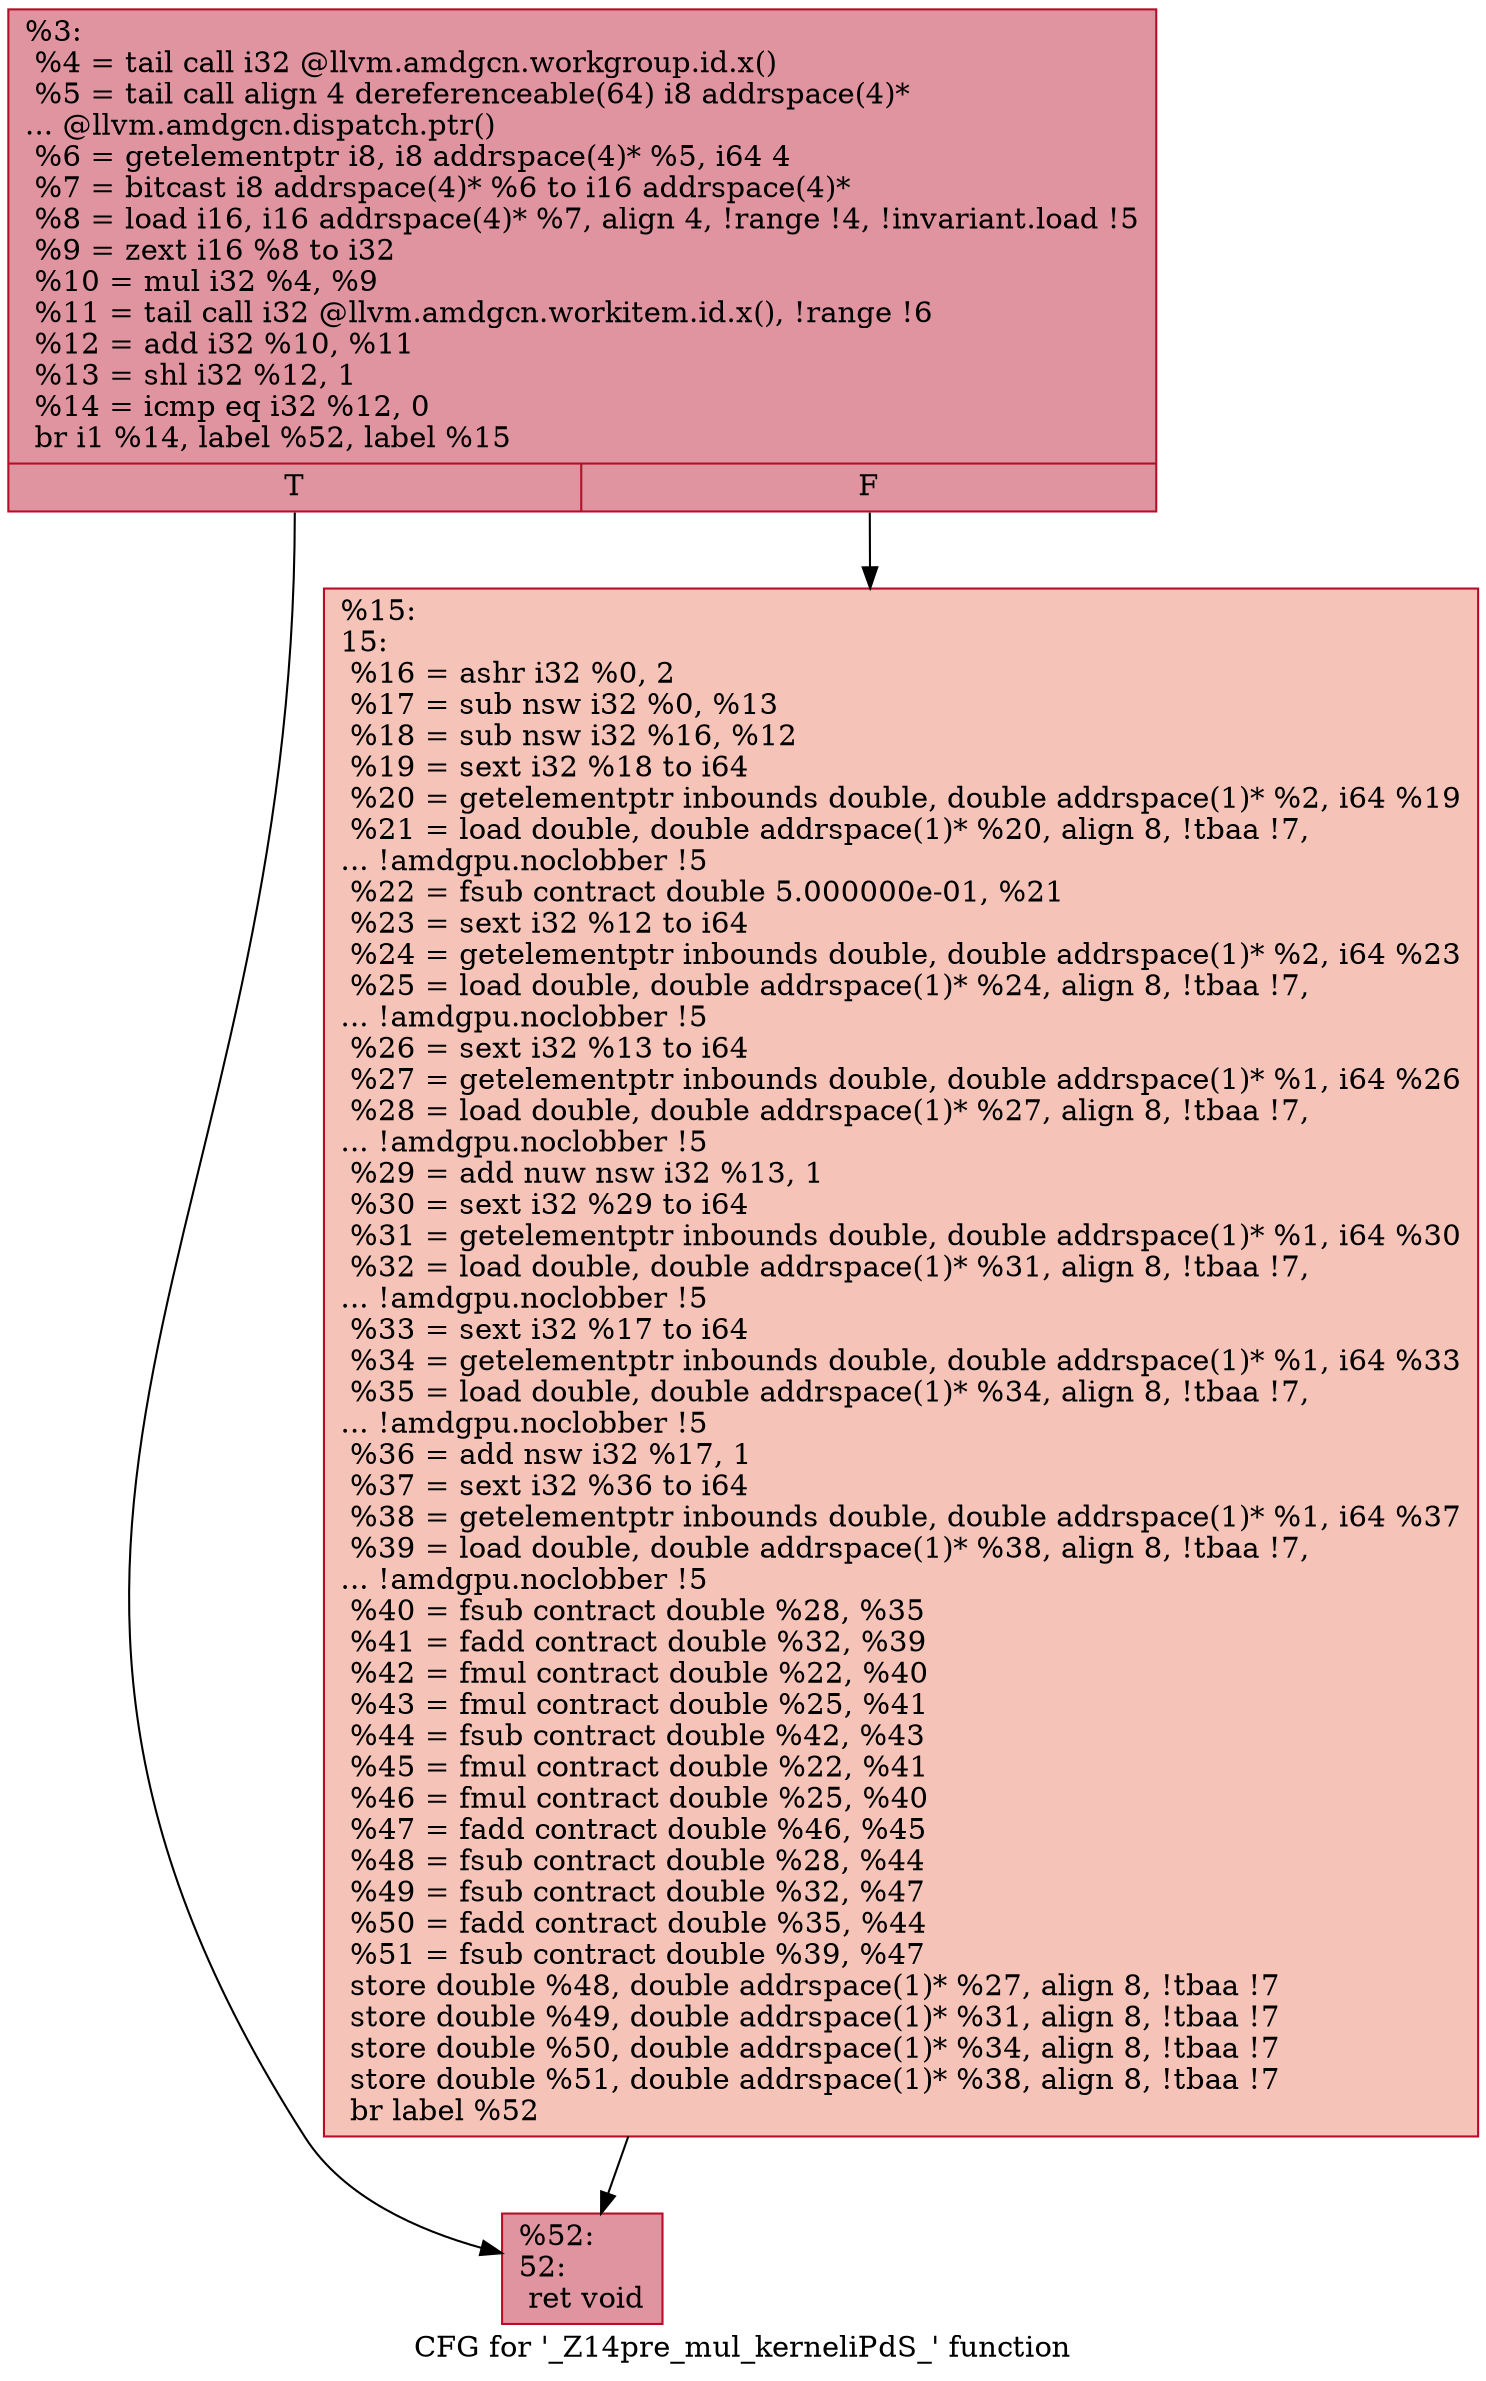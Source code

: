 digraph "CFG for '_Z14pre_mul_kerneliPdS_' function" {
	label="CFG for '_Z14pre_mul_kerneliPdS_' function";

	Node0x61ce6a0 [shape=record,color="#b70d28ff", style=filled, fillcolor="#b70d2870",label="{%3:\l  %4 = tail call i32 @llvm.amdgcn.workgroup.id.x()\l  %5 = tail call align 4 dereferenceable(64) i8 addrspace(4)*\l... @llvm.amdgcn.dispatch.ptr()\l  %6 = getelementptr i8, i8 addrspace(4)* %5, i64 4\l  %7 = bitcast i8 addrspace(4)* %6 to i16 addrspace(4)*\l  %8 = load i16, i16 addrspace(4)* %7, align 4, !range !4, !invariant.load !5\l  %9 = zext i16 %8 to i32\l  %10 = mul i32 %4, %9\l  %11 = tail call i32 @llvm.amdgcn.workitem.id.x(), !range !6\l  %12 = add i32 %10, %11\l  %13 = shl i32 %12, 1\l  %14 = icmp eq i32 %12, 0\l  br i1 %14, label %52, label %15\l|{<s0>T|<s1>F}}"];
	Node0x61ce6a0:s0 -> Node0x61d0660;
	Node0x61ce6a0:s1 -> Node0x61d06f0;
	Node0x61d06f0 [shape=record,color="#b70d28ff", style=filled, fillcolor="#e8765c70",label="{%15:\l15:                                               \l  %16 = ashr i32 %0, 2\l  %17 = sub nsw i32 %0, %13\l  %18 = sub nsw i32 %16, %12\l  %19 = sext i32 %18 to i64\l  %20 = getelementptr inbounds double, double addrspace(1)* %2, i64 %19\l  %21 = load double, double addrspace(1)* %20, align 8, !tbaa !7,\l... !amdgpu.noclobber !5\l  %22 = fsub contract double 5.000000e-01, %21\l  %23 = sext i32 %12 to i64\l  %24 = getelementptr inbounds double, double addrspace(1)* %2, i64 %23\l  %25 = load double, double addrspace(1)* %24, align 8, !tbaa !7,\l... !amdgpu.noclobber !5\l  %26 = sext i32 %13 to i64\l  %27 = getelementptr inbounds double, double addrspace(1)* %1, i64 %26\l  %28 = load double, double addrspace(1)* %27, align 8, !tbaa !7,\l... !amdgpu.noclobber !5\l  %29 = add nuw nsw i32 %13, 1\l  %30 = sext i32 %29 to i64\l  %31 = getelementptr inbounds double, double addrspace(1)* %1, i64 %30\l  %32 = load double, double addrspace(1)* %31, align 8, !tbaa !7,\l... !amdgpu.noclobber !5\l  %33 = sext i32 %17 to i64\l  %34 = getelementptr inbounds double, double addrspace(1)* %1, i64 %33\l  %35 = load double, double addrspace(1)* %34, align 8, !tbaa !7,\l... !amdgpu.noclobber !5\l  %36 = add nsw i32 %17, 1\l  %37 = sext i32 %36 to i64\l  %38 = getelementptr inbounds double, double addrspace(1)* %1, i64 %37\l  %39 = load double, double addrspace(1)* %38, align 8, !tbaa !7,\l... !amdgpu.noclobber !5\l  %40 = fsub contract double %28, %35\l  %41 = fadd contract double %32, %39\l  %42 = fmul contract double %22, %40\l  %43 = fmul contract double %25, %41\l  %44 = fsub contract double %42, %43\l  %45 = fmul contract double %22, %41\l  %46 = fmul contract double %25, %40\l  %47 = fadd contract double %46, %45\l  %48 = fsub contract double %28, %44\l  %49 = fsub contract double %32, %47\l  %50 = fadd contract double %35, %44\l  %51 = fsub contract double %39, %47\l  store double %48, double addrspace(1)* %27, align 8, !tbaa !7\l  store double %49, double addrspace(1)* %31, align 8, !tbaa !7\l  store double %50, double addrspace(1)* %34, align 8, !tbaa !7\l  store double %51, double addrspace(1)* %38, align 8, !tbaa !7\l  br label %52\l}"];
	Node0x61d06f0 -> Node0x61d0660;
	Node0x61d0660 [shape=record,color="#b70d28ff", style=filled, fillcolor="#b70d2870",label="{%52:\l52:                                               \l  ret void\l}"];
}
